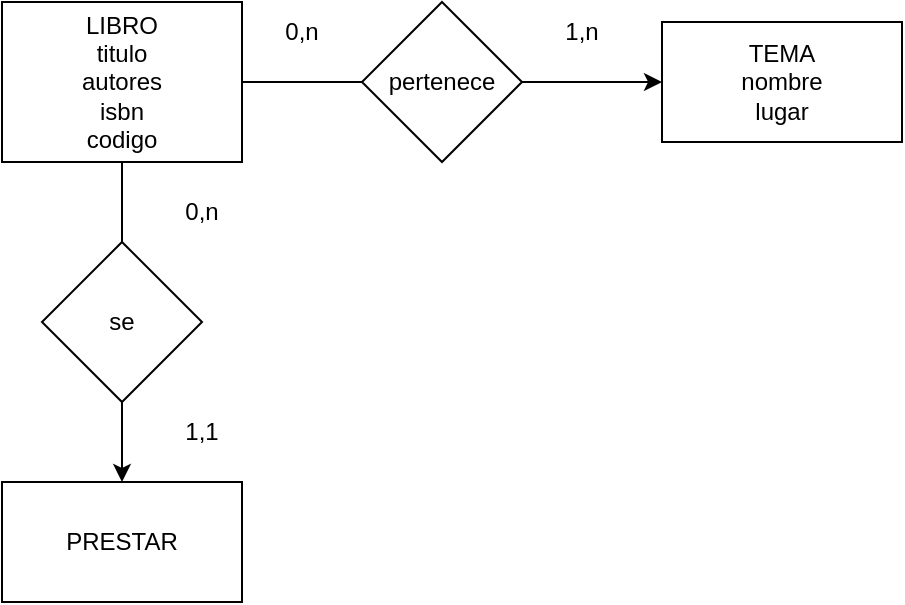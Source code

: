 <mxfile version="20.8.16" type="device"><diagram id="R2lEEEUBdFMjLlhIrx00" name="Page-1"><mxGraphModel dx="1674" dy="884" grid="1" gridSize="10" guides="1" tooltips="1" connect="1" arrows="1" fold="1" page="1" pageScale="1" pageWidth="850" pageHeight="1100" math="0" shadow="0" extFonts="Permanent Marker^https://fonts.googleapis.com/css?family=Permanent+Marker"><root><mxCell id="0"/><mxCell id="1" parent="0"/><mxCell id="5YaMA_zzavibXja8fHEg-1" value="PRESTAR" style="rounded=0;whiteSpace=wrap;html=1;" vertex="1" parent="1"><mxGeometry x="190" y="490" width="120" height="60" as="geometry"/></mxCell><mxCell id="5YaMA_zzavibXja8fHEg-3" value="TEMA&lt;br&gt;nombre&lt;br&gt;lugar" style="rounded=0;whiteSpace=wrap;html=1;" vertex="1" parent="1"><mxGeometry x="520" y="260" width="120" height="60" as="geometry"/></mxCell><mxCell id="5YaMA_zzavibXja8fHEg-5" style="edgeStyle=orthogonalEdgeStyle;rounded=0;orthogonalLoop=1;jettySize=auto;html=1;startArrow=none;" edge="1" parent="1" source="5YaMA_zzavibXja8fHEg-7" target="5YaMA_zzavibXja8fHEg-3"><mxGeometry relative="1" as="geometry"/></mxCell><mxCell id="5YaMA_zzavibXja8fHEg-11" style="edgeStyle=orthogonalEdgeStyle;rounded=0;orthogonalLoop=1;jettySize=auto;html=1;startArrow=none;" edge="1" parent="1" source="5YaMA_zzavibXja8fHEg-13" target="5YaMA_zzavibXja8fHEg-1"><mxGeometry relative="1" as="geometry"/></mxCell><mxCell id="5YaMA_zzavibXja8fHEg-4" value="LIBRO&lt;br&gt;titulo&lt;br&gt;autores&lt;br&gt;isbn&lt;br&gt;codigo" style="rounded=0;whiteSpace=wrap;html=1;" vertex="1" parent="1"><mxGeometry x="190" y="250" width="120" height="80" as="geometry"/></mxCell><mxCell id="5YaMA_zzavibXja8fHEg-6" value="" style="edgeStyle=orthogonalEdgeStyle;rounded=0;orthogonalLoop=1;jettySize=auto;html=1;endArrow=none;" edge="1" parent="1" source="5YaMA_zzavibXja8fHEg-4" target="5YaMA_zzavibXja8fHEg-7"><mxGeometry relative="1" as="geometry"><mxPoint x="310" y="290" as="sourcePoint"/><mxPoint x="530" y="290" as="targetPoint"/></mxGeometry></mxCell><mxCell id="5YaMA_zzavibXja8fHEg-7" value="pertenece" style="rhombus;whiteSpace=wrap;html=1;" vertex="1" parent="1"><mxGeometry x="370" y="250" width="80" height="80" as="geometry"/></mxCell><mxCell id="5YaMA_zzavibXja8fHEg-9" value="0,n" style="text;html=1;strokeColor=none;fillColor=none;align=center;verticalAlign=middle;whiteSpace=wrap;rounded=0;" vertex="1" parent="1"><mxGeometry x="310" y="250" width="60" height="30" as="geometry"/></mxCell><mxCell id="5YaMA_zzavibXja8fHEg-10" value="1,n" style="text;html=1;strokeColor=none;fillColor=none;align=center;verticalAlign=middle;whiteSpace=wrap;rounded=0;" vertex="1" parent="1"><mxGeometry x="450" y="250" width="60" height="30" as="geometry"/></mxCell><mxCell id="5YaMA_zzavibXja8fHEg-12" value="" style="edgeStyle=orthogonalEdgeStyle;rounded=0;orthogonalLoop=1;jettySize=auto;html=1;endArrow=none;" edge="1" parent="1" source="5YaMA_zzavibXja8fHEg-4" target="5YaMA_zzavibXja8fHEg-13"><mxGeometry relative="1" as="geometry"><mxPoint x="250" y="330" as="sourcePoint"/><mxPoint x="250" y="540" as="targetPoint"/></mxGeometry></mxCell><mxCell id="5YaMA_zzavibXja8fHEg-13" value="se" style="rhombus;whiteSpace=wrap;html=1;" vertex="1" parent="1"><mxGeometry x="210" y="370" width="80" height="80" as="geometry"/></mxCell><mxCell id="5YaMA_zzavibXja8fHEg-14" value="1,1" style="text;html=1;strokeColor=none;fillColor=none;align=center;verticalAlign=middle;whiteSpace=wrap;rounded=0;" vertex="1" parent="1"><mxGeometry x="260" y="450" width="60" height="30" as="geometry"/></mxCell><mxCell id="5YaMA_zzavibXja8fHEg-15" value="0,n" style="text;html=1;strokeColor=none;fillColor=none;align=center;verticalAlign=middle;whiteSpace=wrap;rounded=0;" vertex="1" parent="1"><mxGeometry x="260" y="340" width="60" height="30" as="geometry"/></mxCell></root></mxGraphModel></diagram></mxfile>